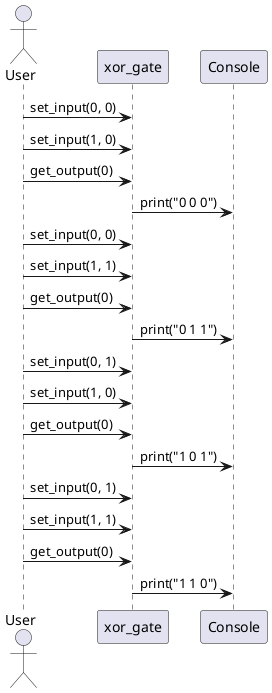 @startuml

actor User

participant "xor_gate" as XOR
participant "Console" as Console

User -> XOR : set_input(0, 0)
User -> XOR : set_input(1, 0)
User -> XOR : get_output(0)
XOR -> Console : print("0 0 0")

User -> XOR : set_input(0, 0)
User -> XOR : set_input(1, 1)
User -> XOR : get_output(0)
XOR -> Console : print("0 1 1")

User -> XOR : set_input(0, 1)
User -> XOR : set_input(1, 0)
User -> XOR : get_output(0)
XOR -> Console : print("1 0 1")

User -> XOR : set_input(0, 1)
User -> XOR : set_input(1, 1)
User -> XOR : get_output(0)
XOR -> Console : print("1 1 0")

@enduml